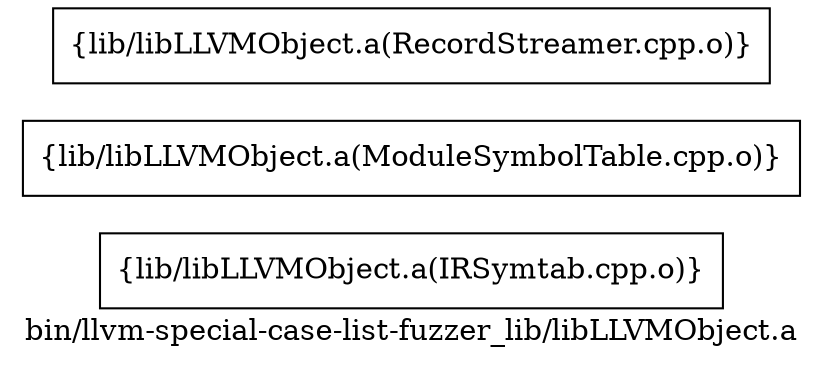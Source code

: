 digraph "bin/llvm-special-case-list-fuzzer_lib/libLLVMObject.a" {
	label="bin/llvm-special-case-list-fuzzer_lib/libLLVMObject.a";
	rankdir=LR;

	Node0x5609a63eb7f8 [shape=record,shape=box,group=0,label="{lib/libLLVMObject.a(IRSymtab.cpp.o)}"];
	Node0x5609a63ebf28 [shape=record,shape=box,group=0,label="{lib/libLLVMObject.a(ModuleSymbolTable.cpp.o)}"];
	Node0x5609a63eb208 [shape=record,shape=box,group=0,label="{lib/libLLVMObject.a(RecordStreamer.cpp.o)}"];
}
